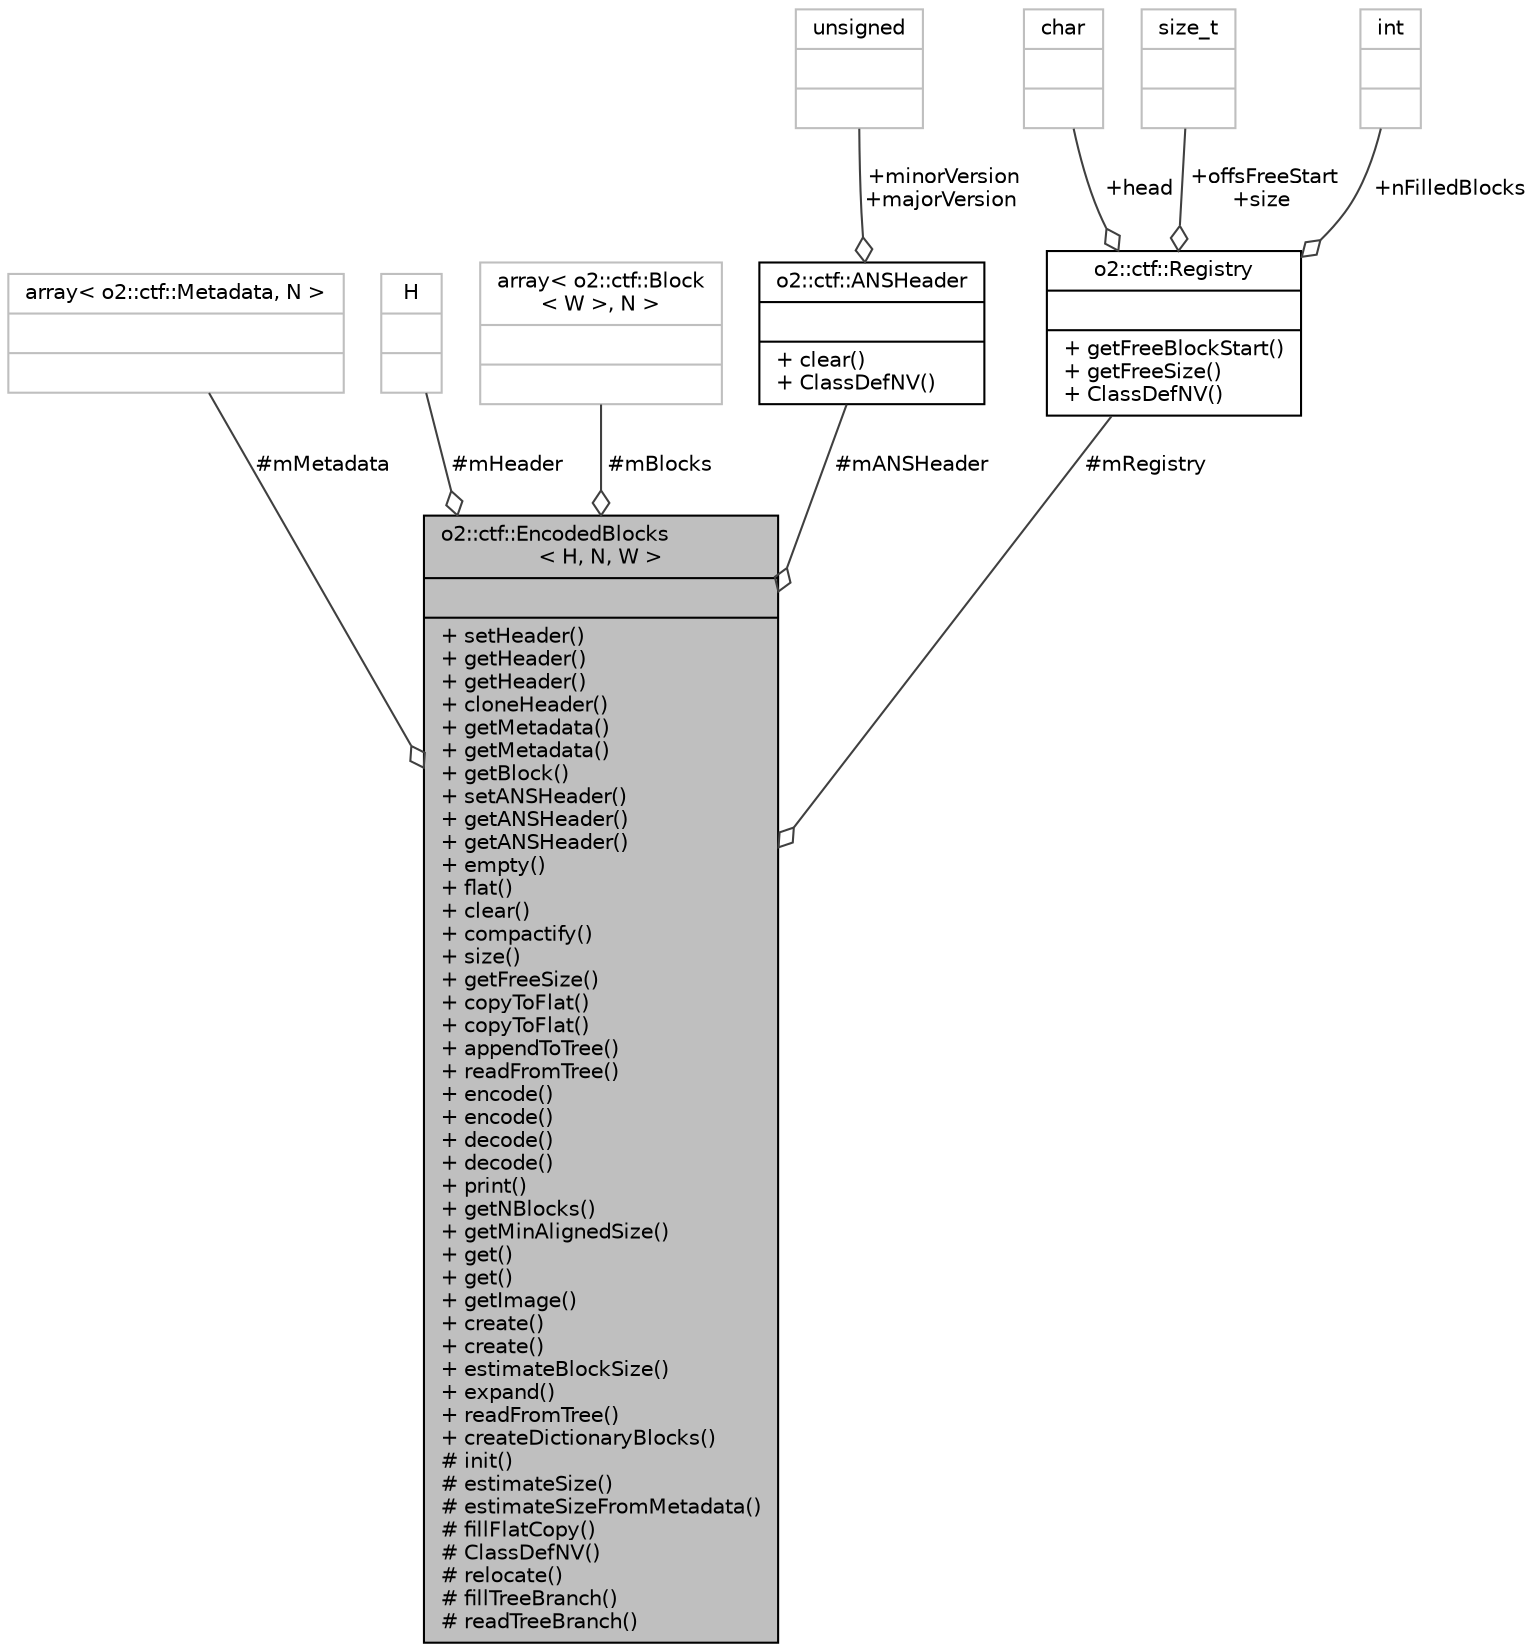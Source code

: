 digraph "o2::ctf::EncodedBlocks&lt; H, N, W &gt;"
{
 // INTERACTIVE_SVG=YES
  bgcolor="transparent";
  edge [fontname="Helvetica",fontsize="10",labelfontname="Helvetica",labelfontsize="10"];
  node [fontname="Helvetica",fontsize="10",shape=record];
  Node10 [label="{o2::ctf::EncodedBlocks\l\< H, N, W \>\n||+ setHeader()\l+ getHeader()\l+ getHeader()\l+ cloneHeader()\l+ getMetadata()\l+ getMetadata()\l+ getBlock()\l+ setANSHeader()\l+ getANSHeader()\l+ getANSHeader()\l+ empty()\l+ flat()\l+ clear()\l+ compactify()\l+ size()\l+ getFreeSize()\l+ copyToFlat()\l+ copyToFlat()\l+ appendToTree()\l+ readFromTree()\l+ encode()\l+ encode()\l+ decode()\l+ decode()\l+ print()\l+ getNBlocks()\l+ getMinAlignedSize()\l+ get()\l+ get()\l+ getImage()\l+ create()\l+ create()\l+ estimateBlockSize()\l+ expand()\l+ readFromTree()\l+ createDictionaryBlocks()\l# init()\l# estimateSize()\l# estimateSizeFromMetadata()\l# fillFlatCopy()\l# ClassDefNV()\l# relocate()\l# fillTreeBranch()\l# readTreeBranch()\l}",height=0.2,width=0.4,color="black", fillcolor="grey75", style="filled", fontcolor="black"];
  Node11 -> Node10 [color="grey25",fontsize="10",style="solid",label=" #mMetadata" ,arrowhead="odiamond",fontname="Helvetica"];
  Node11 [label="{array\< o2::ctf::Metadata, N \>\n||}",height=0.2,width=0.4,color="grey75"];
  Node12 -> Node10 [color="grey25",fontsize="10",style="solid",label=" #mHeader" ,arrowhead="odiamond",fontname="Helvetica"];
  Node12 [label="{H\n||}",height=0.2,width=0.4,color="grey75"];
  Node13 -> Node10 [color="grey25",fontsize="10",style="solid",label=" #mBlocks" ,arrowhead="odiamond",fontname="Helvetica"];
  Node13 [label="{array\< o2::ctf::Block\l\< W \>, N \>\n||}",height=0.2,width=0.4,color="grey75"];
  Node14 -> Node10 [color="grey25",fontsize="10",style="solid",label=" #mANSHeader" ,arrowhead="odiamond",fontname="Helvetica"];
  Node14 [label="{o2::ctf::ANSHeader\n||+ clear()\l+ ClassDefNV()\l}",height=0.2,width=0.4,color="black",URL="$dc/dbb/structo2_1_1ctf_1_1ANSHeader.html",tooltip=">>======================== Auxiliary classes =======================>> "];
  Node15 -> Node14 [color="grey25",fontsize="10",style="solid",label=" +minorVersion\n+majorVersion" ,arrowhead="odiamond",fontname="Helvetica"];
  Node15 [label="{unsigned\n||}",height=0.2,width=0.4,color="grey75"];
  Node16 -> Node10 [color="grey25",fontsize="10",style="solid",label=" #mRegistry" ,arrowhead="odiamond",fontname="Helvetica"];
  Node16 [label="{o2::ctf::Registry\n||+ getFreeBlockStart()\l+ getFreeSize()\l+ ClassDefNV()\l}",height=0.2,width=0.4,color="black",URL="$d0/d1c/structo2_1_1ctf_1_1Registry.html",tooltip="registry struct for the buffer start and offsets of writable space "];
  Node17 -> Node16 [color="grey25",fontsize="10",style="solid",label=" +head" ,arrowhead="odiamond",fontname="Helvetica"];
  Node17 [label="{char\n||}",height=0.2,width=0.4,color="grey75"];
  Node18 -> Node16 [color="grey25",fontsize="10",style="solid",label=" +offsFreeStart\n+size" ,arrowhead="odiamond",fontname="Helvetica"];
  Node18 [label="{size_t\n||}",height=0.2,width=0.4,color="grey75"];
  Node19 -> Node16 [color="grey25",fontsize="10",style="solid",label=" +nFilledBlocks" ,arrowhead="odiamond",fontname="Helvetica"];
  Node19 [label="{int\n||}",height=0.2,width=0.4,color="grey75"];
}
